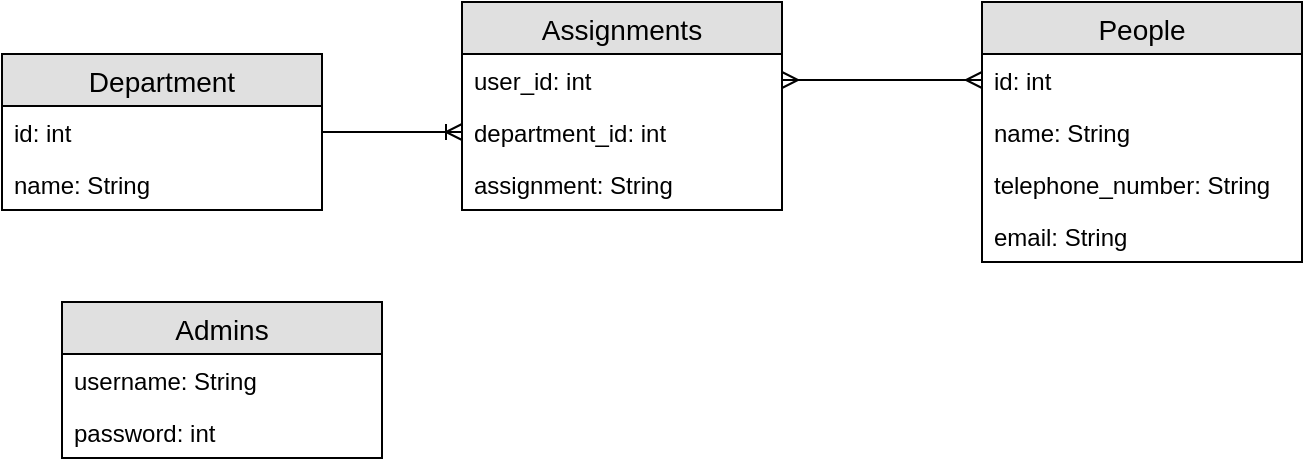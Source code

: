 <mxfile version="12.1.1" type="device" pages="1"><diagram id="7_sEiGIJYBsPAM-7XDHL" name="Page-1"><mxGraphModel dx="848" dy="465" grid="1" gridSize="10" guides="1" tooltips="1" connect="1" arrows="1" fold="1" page="1" pageScale="1" pageWidth="827" pageHeight="1169" math="0" shadow="0"><root><mxCell id="0"/><mxCell id="1" parent="0"/><mxCell id="iofyclIMJHMNuu5XuBGg-25" value="" style="edgeStyle=entityRelationEdgeStyle;fontSize=12;html=1;endArrow=ERoneToMany;exitX=1;exitY=0.5;exitDx=0;exitDy=0;entryX=0;entryY=0.5;entryDx=0;entryDy=0;" edge="1" parent="1" source="iofyclIMJHMNuu5XuBGg-47" target="iofyclIMJHMNuu5XuBGg-53"><mxGeometry width="100" height="100" relative="1" as="geometry"><mxPoint x="720" y="360" as="sourcePoint"/><mxPoint x="670" y="320" as="targetPoint"/></mxGeometry></mxCell><mxCell id="iofyclIMJHMNuu5XuBGg-27" value="People" style="swimlane;fontStyle=0;childLayout=stackLayout;horizontal=1;startSize=26;fillColor=#e0e0e0;horizontalStack=0;resizeParent=1;resizeParentMax=0;resizeLast=0;collapsible=1;marginBottom=0;swimlaneFillColor=#ffffff;align=center;fontSize=14;" vertex="1" parent="1"><mxGeometry x="560" y="330" width="160" height="130" as="geometry"/></mxCell><mxCell id="iofyclIMJHMNuu5XuBGg-31" value="id: int" style="text;strokeColor=none;fillColor=none;align=left;verticalAlign=top;spacingLeft=4;spacingRight=4;overflow=hidden;rotatable=0;points=[[0,0.5],[1,0.5]];portConstraint=eastwest;" vertex="1" parent="iofyclIMJHMNuu5XuBGg-27"><mxGeometry y="26" width="160" height="26" as="geometry"/></mxCell><mxCell id="iofyclIMJHMNuu5XuBGg-32" value="name: String" style="text;strokeColor=none;fillColor=none;align=left;verticalAlign=top;spacingLeft=4;spacingRight=4;overflow=hidden;rotatable=0;points=[[0,0.5],[1,0.5]];portConstraint=eastwest;" vertex="1" parent="iofyclIMJHMNuu5XuBGg-27"><mxGeometry y="52" width="160" height="26" as="geometry"/></mxCell><mxCell id="iofyclIMJHMNuu5XuBGg-35" value="telephone_number: String" style="text;strokeColor=none;fillColor=none;align=left;verticalAlign=top;spacingLeft=4;spacingRight=4;overflow=hidden;rotatable=0;points=[[0,0.5],[1,0.5]];portConstraint=eastwest;" vertex="1" parent="iofyclIMJHMNuu5XuBGg-27"><mxGeometry y="78" width="160" height="26" as="geometry"/></mxCell><mxCell id="iofyclIMJHMNuu5XuBGg-36" value="email: String" style="text;strokeColor=none;fillColor=none;align=left;verticalAlign=top;spacingLeft=4;spacingRight=4;overflow=hidden;rotatable=0;points=[[0,0.5],[1,0.5]];portConstraint=eastwest;" vertex="1" parent="iofyclIMJHMNuu5XuBGg-27"><mxGeometry y="104" width="160" height="26" as="geometry"/></mxCell><mxCell id="iofyclIMJHMNuu5XuBGg-37" value="Department" style="swimlane;fontStyle=0;childLayout=stackLayout;horizontal=1;startSize=26;fillColor=#e0e0e0;horizontalStack=0;resizeParent=1;resizeParentMax=0;resizeLast=0;collapsible=1;marginBottom=0;swimlaneFillColor=#ffffff;align=center;fontSize=14;" vertex="1" parent="1"><mxGeometry x="70" y="356" width="160" height="78" as="geometry"/></mxCell><mxCell id="iofyclIMJHMNuu5XuBGg-47" value="id: int" style="text;strokeColor=none;fillColor=none;align=left;verticalAlign=top;spacingLeft=4;spacingRight=4;overflow=hidden;rotatable=0;points=[[0,0.5],[1,0.5]];portConstraint=eastwest;" vertex="1" parent="iofyclIMJHMNuu5XuBGg-37"><mxGeometry y="26" width="160" height="26" as="geometry"/></mxCell><mxCell id="iofyclIMJHMNuu5XuBGg-48" value="name: String" style="text;strokeColor=none;fillColor=none;align=left;verticalAlign=top;spacingLeft=4;spacingRight=4;overflow=hidden;rotatable=0;points=[[0,0.5],[1,0.5]];portConstraint=eastwest;" vertex="1" parent="iofyclIMJHMNuu5XuBGg-37"><mxGeometry y="52" width="160" height="26" as="geometry"/></mxCell><mxCell id="iofyclIMJHMNuu5XuBGg-51" value="Assignments" style="swimlane;fontStyle=0;childLayout=stackLayout;horizontal=1;startSize=26;fillColor=#e0e0e0;horizontalStack=0;resizeParent=1;resizeParentMax=0;resizeLast=0;collapsible=1;marginBottom=0;swimlaneFillColor=#ffffff;align=center;fontSize=14;" vertex="1" parent="1"><mxGeometry x="300" y="330" width="160" height="104" as="geometry"/></mxCell><mxCell id="iofyclIMJHMNuu5XuBGg-52" value="user_id: int" style="text;strokeColor=none;fillColor=none;spacingLeft=4;spacingRight=4;overflow=hidden;rotatable=0;points=[[0,0.5],[1,0.5]];portConstraint=eastwest;fontSize=12;" vertex="1" parent="iofyclIMJHMNuu5XuBGg-51"><mxGeometry y="26" width="160" height="26" as="geometry"/></mxCell><mxCell id="iofyclIMJHMNuu5XuBGg-53" value="department_id: int" style="text;strokeColor=none;fillColor=none;spacingLeft=4;spacingRight=4;overflow=hidden;rotatable=0;points=[[0,0.5],[1,0.5]];portConstraint=eastwest;fontSize=12;" vertex="1" parent="iofyclIMJHMNuu5XuBGg-51"><mxGeometry y="52" width="160" height="26" as="geometry"/></mxCell><mxCell id="iofyclIMJHMNuu5XuBGg-55" value="assignment: String" style="text;strokeColor=none;fillColor=none;align=left;verticalAlign=top;spacingLeft=4;spacingRight=4;overflow=hidden;rotatable=0;points=[[0,0.5],[1,0.5]];portConstraint=eastwest;" vertex="1" parent="iofyclIMJHMNuu5XuBGg-51"><mxGeometry y="78" width="160" height="26" as="geometry"/></mxCell><mxCell id="iofyclIMJHMNuu5XuBGg-57" value="" style="edgeStyle=entityRelationEdgeStyle;fontSize=12;html=1;endArrow=ERmany;startArrow=ERmany;entryX=0;entryY=0.5;entryDx=0;entryDy=0;" edge="1" parent="1" source="iofyclIMJHMNuu5XuBGg-52" target="iofyclIMJHMNuu5XuBGg-31"><mxGeometry width="100" height="100" relative="1" as="geometry"><mxPoint x="60" y="600" as="sourcePoint"/><mxPoint x="160" y="500" as="targetPoint"/></mxGeometry></mxCell><mxCell id="iofyclIMJHMNuu5XuBGg-58" value="Admins" style="swimlane;fontStyle=0;childLayout=stackLayout;horizontal=1;startSize=26;fillColor=#e0e0e0;horizontalStack=0;resizeParent=1;resizeParentMax=0;resizeLast=0;collapsible=1;marginBottom=0;swimlaneFillColor=#ffffff;align=center;fontSize=14;" vertex="1" parent="1"><mxGeometry x="100" y="480" width="160" height="78" as="geometry"/></mxCell><mxCell id="iofyclIMJHMNuu5XuBGg-59" value="username: String" style="text;strokeColor=none;fillColor=none;spacingLeft=4;spacingRight=4;overflow=hidden;rotatable=0;points=[[0,0.5],[1,0.5]];portConstraint=eastwest;fontSize=12;" vertex="1" parent="iofyclIMJHMNuu5XuBGg-58"><mxGeometry y="26" width="160" height="26" as="geometry"/></mxCell><mxCell id="iofyclIMJHMNuu5XuBGg-60" value="password: int" style="text;strokeColor=none;fillColor=none;spacingLeft=4;spacingRight=4;overflow=hidden;rotatable=0;points=[[0,0.5],[1,0.5]];portConstraint=eastwest;fontSize=12;" vertex="1" parent="iofyclIMJHMNuu5XuBGg-58"><mxGeometry y="52" width="160" height="26" as="geometry"/></mxCell></root></mxGraphModel></diagram></mxfile>